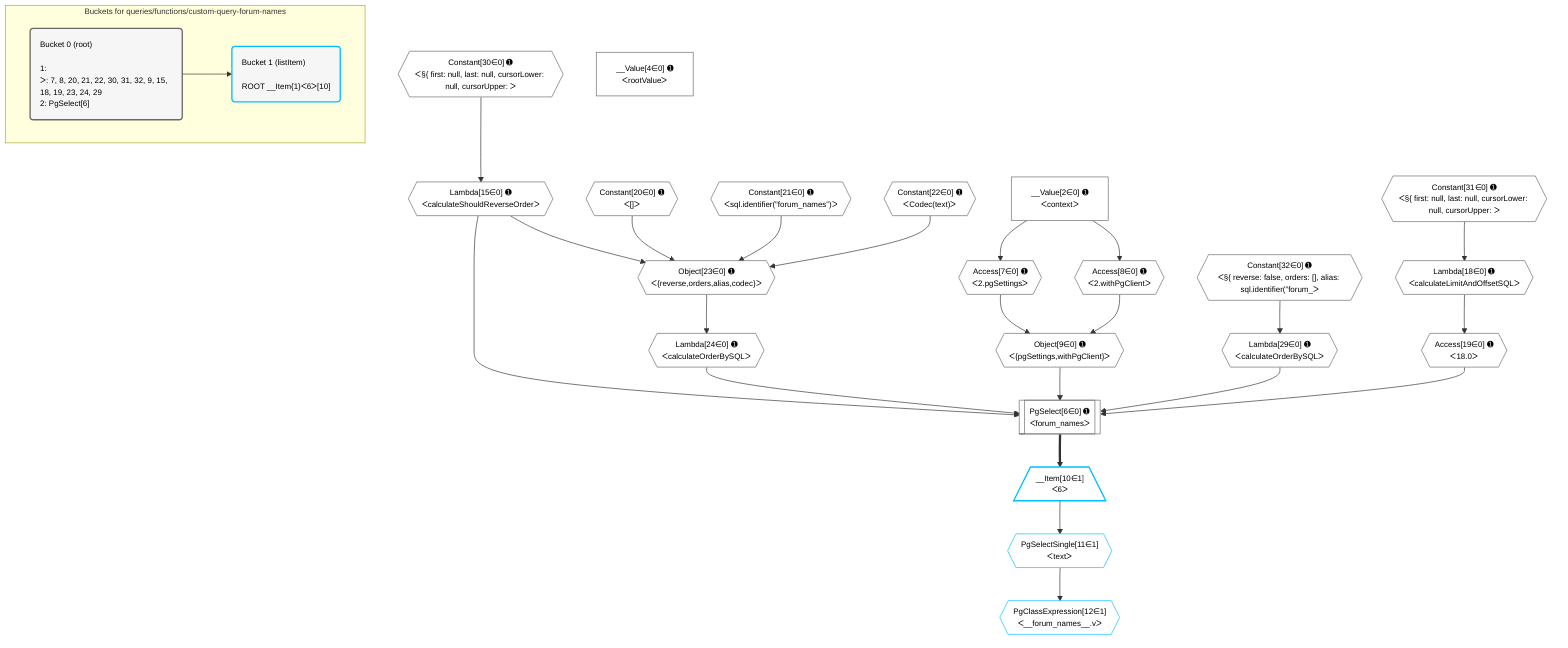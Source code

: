 %%{init: {'themeVariables': { 'fontSize': '12px'}}}%%
graph TD
    classDef path fill:#eee,stroke:#000,color:#000
    classDef plan fill:#fff,stroke-width:1px,color:#000
    classDef itemplan fill:#fff,stroke-width:2px,color:#000
    classDef unbatchedplan fill:#dff,stroke-width:1px,color:#000
    classDef sideeffectplan fill:#fcc,stroke-width:2px,color:#000
    classDef bucket fill:#f6f6f6,color:#000,stroke-width:2px,text-align:left


    %% plan dependencies
    PgSelect6[["PgSelect[6∈0] ➊<br />ᐸforum_namesᐳ"]]:::plan
    Object9{{"Object[9∈0] ➊<br />ᐸ{pgSettings,withPgClient}ᐳ"}}:::plan
    Lambda15{{"Lambda[15∈0] ➊<br />ᐸcalculateShouldReverseOrderᐳ"}}:::plan
    Access19{{"Access[19∈0] ➊<br />ᐸ18.0ᐳ"}}:::plan
    Lambda24{{"Lambda[24∈0] ➊<br />ᐸcalculateOrderBySQLᐳ"}}:::plan
    Lambda29{{"Lambda[29∈0] ➊<br />ᐸcalculateOrderBySQLᐳ"}}:::plan
    Object9 & Lambda15 & Access19 & Lambda24 & Lambda29 --> PgSelect6
    Object23{{"Object[23∈0] ➊<br />ᐸ{reverse,orders,alias,codec}ᐳ"}}:::plan
    Constant20{{"Constant[20∈0] ➊<br />ᐸ[]ᐳ"}}:::plan
    Constant21{{"Constant[21∈0] ➊<br />ᐸsql.identifier(”forum_names”)ᐳ"}}:::plan
    Constant22{{"Constant[22∈0] ➊<br />ᐸCodec(text)ᐳ"}}:::plan
    Lambda15 & Constant20 & Constant21 & Constant22 --> Object23
    Access7{{"Access[7∈0] ➊<br />ᐸ2.pgSettingsᐳ"}}:::plan
    Access8{{"Access[8∈0] ➊<br />ᐸ2.withPgClientᐳ"}}:::plan
    Access7 & Access8 --> Object9
    __Value2["__Value[2∈0] ➊<br />ᐸcontextᐳ"]:::plan
    __Value2 --> Access7
    __Value2 --> Access8
    Constant30{{"Constant[30∈0] ➊<br />ᐸ§{ first: null, last: null, cursorLower: null, cursorUpper: ᐳ"}}:::plan
    Constant30 --> Lambda15
    Lambda18{{"Lambda[18∈0] ➊<br />ᐸcalculateLimitAndOffsetSQLᐳ"}}:::plan
    Constant31{{"Constant[31∈0] ➊<br />ᐸ§{ first: null, last: null, cursorLower: null, cursorUpper: ᐳ"}}:::plan
    Constant31 --> Lambda18
    Lambda18 --> Access19
    Object23 --> Lambda24
    Constant32{{"Constant[32∈0] ➊<br />ᐸ§{ reverse: false, orders: [], alias: sql.identifier(”forum_ᐳ"}}:::plan
    Constant32 --> Lambda29
    __Value4["__Value[4∈0] ➊<br />ᐸrootValueᐳ"]:::plan
    __Item10[/"__Item[10∈1]<br />ᐸ6ᐳ"\]:::itemplan
    PgSelect6 ==> __Item10
    PgSelectSingle11{{"PgSelectSingle[11∈1]<br />ᐸtextᐳ"}}:::plan
    __Item10 --> PgSelectSingle11
    PgClassExpression12{{"PgClassExpression[12∈1]<br />ᐸ__forum_names__.vᐳ"}}:::plan
    PgSelectSingle11 --> PgClassExpression12

    %% define steps

    subgraph "Buckets for queries/functions/custom-query-forum-names"
    Bucket0("Bucket 0 (root)<br /><br />1: <br />ᐳ: 7, 8, 20, 21, 22, 30, 31, 32, 9, 15, 18, 19, 23, 24, 29<br />2: PgSelect[6]"):::bucket
    classDef bucket0 stroke:#696969
    class Bucket0,__Value2,__Value4,PgSelect6,Access7,Access8,Object9,Lambda15,Lambda18,Access19,Constant20,Constant21,Constant22,Object23,Lambda24,Lambda29,Constant30,Constant31,Constant32 bucket0
    Bucket1("Bucket 1 (listItem)<br /><br />ROOT __Item{1}ᐸ6ᐳ[10]"):::bucket
    classDef bucket1 stroke:#00bfff
    class Bucket1,__Item10,PgSelectSingle11,PgClassExpression12 bucket1
    Bucket0 --> Bucket1
    end